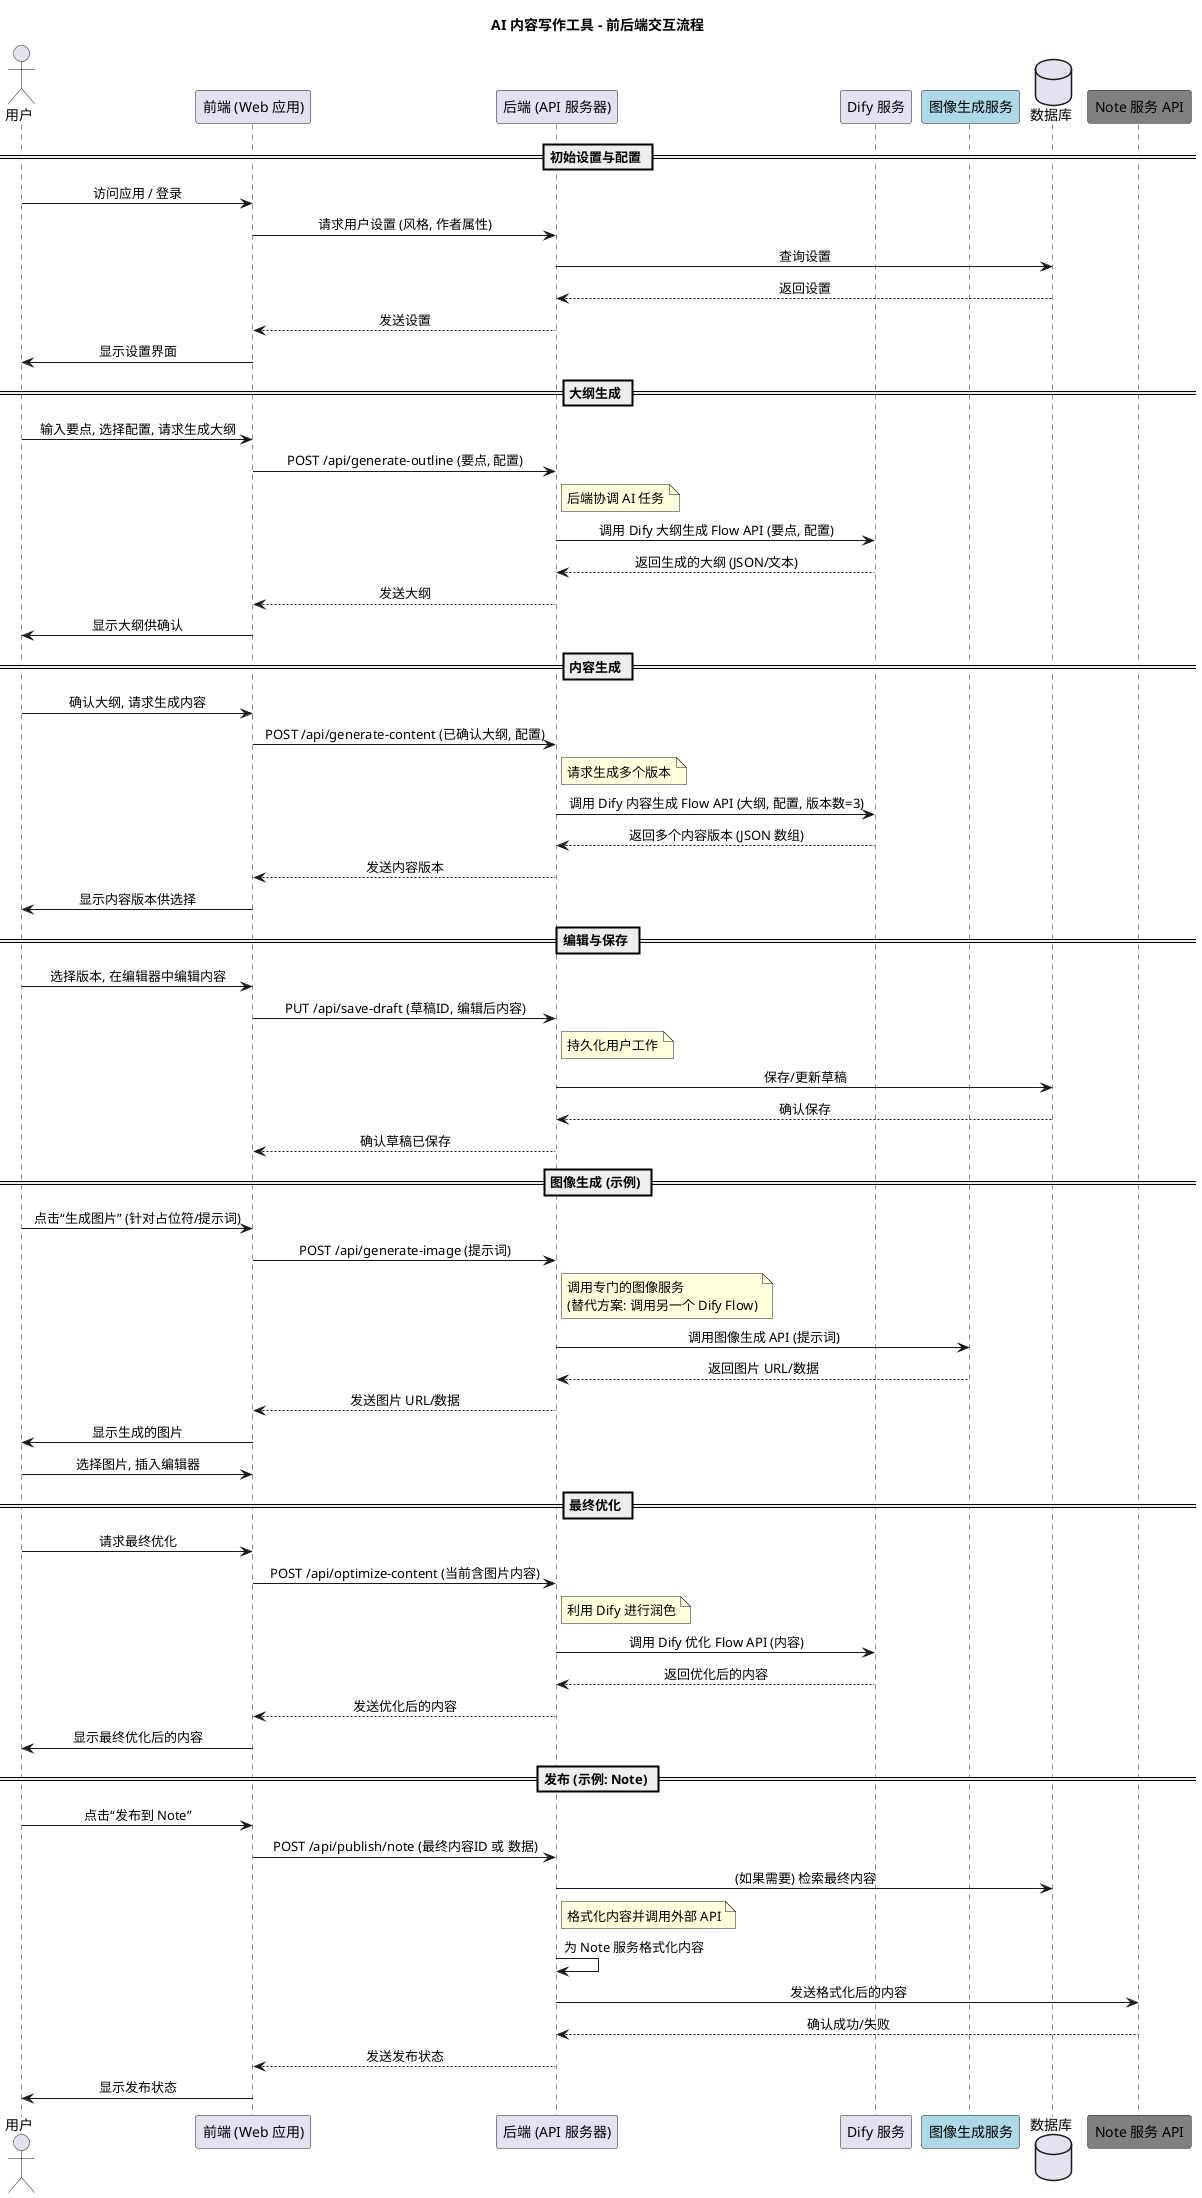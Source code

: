 @startuml
title AI 内容写作工具 - 前后端交互流程

actor 用户 as User
participant "前端 (Web 应用)" as FE
participant "后端 (API 服务器)" as BE
participant "Dify 服务" as Dify
participant "图像生成服务" as ImgSvc #LightBlue
database 数据库 as DB
participant "Note 服务 API" as NoteAPI #Gray

skinparam sequenceMessageAlign center

== 初始设置与配置 ==
User -> FE : 访问应用 / 登录
FE -> BE : 请求用户设置 (风格, 作者属性)
BE -> DB : 查询设置
DB --> BE : 返回设置
BE --> FE : 发送设置
FE -> User : 显示设置界面

== 大纲生成 ==
User -> FE : 输入要点, 选择配置, 请求生成大纲
FE -> BE : POST /api/generate-outline (要点, 配置)
note right of BE : 后端协调 AI 任务
BE -> Dify : 调用 Dify 大纲生成 Flow API (要点, 配置)
Dify --> BE : 返回生成的大纲 (JSON/文本)
BE --> FE : 发送大纲
FE -> User : 显示大纲供确认

== 内容生成 ==
User -> FE : 确认大纲, 请求生成内容
FE -> BE : POST /api/generate-content (已确认大纲, 配置)
note right of BE : 请求生成多个版本
BE -> Dify : 调用 Dify 内容生成 Flow API (大纲, 配置, 版本数=3)
Dify --> BE : 返回多个内容版本 (JSON 数组)
BE --> FE : 发送内容版本
FE -> User : 显示内容版本供选择

== 编辑与保存 ==
User -> FE : 选择版本, 在编辑器中编辑内容
FE -> BE : PUT /api/save-draft (草稿ID, 编辑后内容)
note right of BE : 持久化用户工作
BE -> DB : 保存/更新草稿
DB --> BE : 确认保存
BE --> FE : 确认草稿已保存

== 图像生成 (示例) ==
User -> FE : 点击“生成图片” (针对占位符/提示词)
FE -> BE : POST /api/generate-image (提示词)
note right of BE : 调用专门的图像服务\n(替代方案: 调用另一个 Dify Flow)
BE -> ImgSvc : 调用图像生成 API (提示词)
ImgSvc --> BE : 返回图片 URL/数据
BE --> FE : 发送图片 URL/数据
FE -> User : 显示生成的图片
User -> FE : 选择图片, 插入编辑器
' 包含图片信息的草稿保存将遵循上面的保存模式

== 最终优化 ==
User -> FE : 请求最终优化
FE -> BE : POST /api/optimize-content (当前含图片内容)
note right of BE : 利用 Dify 进行润色
BE -> Dify : 调用 Dify 优化 Flow API (内容)
Dify --> BE : 返回优化后的内容
BE --> FE : 发送优化后的内容
FE -> User : 显示最终优化后的内容

== 发布 (示例: Note) ==
User -> FE : 点击“发布到 Note”
FE -> BE : POST /api/publish/note (最终内容ID 或 数据)
BE -> DB : (如果需要) 检索最终内容
note right of BE : 格式化内容并调用外部 API
BE -> BE : 为 Note 服务格式化内容
' 假设直接调用 Note 服务 API
BE -> NoteAPI : 发送格式化后的内容
NoteAPI --> BE : 确认成功/失败
BE --> FE : 发送发布状态
FE -> User : 显示发布状态

@enduml
